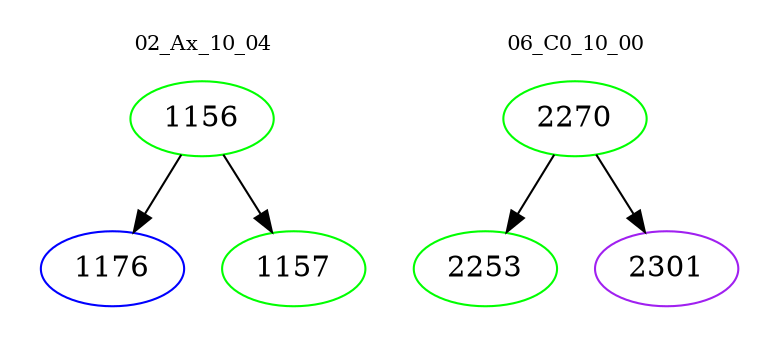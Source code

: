 digraph{
subgraph cluster_0 {
color = white
label = "02_Ax_10_04";
fontsize=10;
T0_1156 [label="1156", color="green"]
T0_1156 -> T0_1176 [color="black"]
T0_1176 [label="1176", color="blue"]
T0_1156 -> T0_1157 [color="black"]
T0_1157 [label="1157", color="green"]
}
subgraph cluster_1 {
color = white
label = "06_C0_10_00";
fontsize=10;
T1_2270 [label="2270", color="green"]
T1_2270 -> T1_2253 [color="black"]
T1_2253 [label="2253", color="green"]
T1_2270 -> T1_2301 [color="black"]
T1_2301 [label="2301", color="purple"]
}
}
